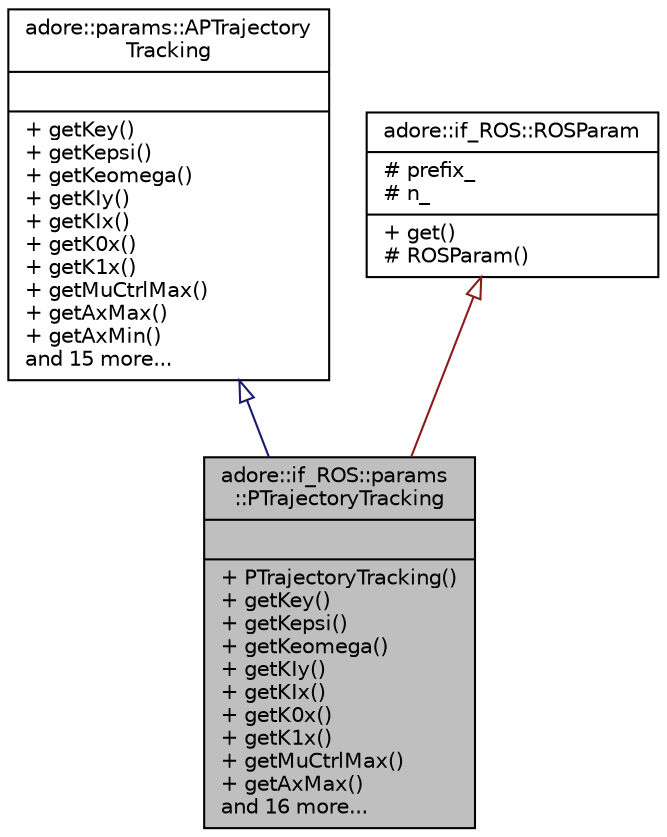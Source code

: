 digraph "adore::if_ROS::params::PTrajectoryTracking"
{
 // LATEX_PDF_SIZE
  edge [fontname="Helvetica",fontsize="10",labelfontname="Helvetica",labelfontsize="10"];
  node [fontname="Helvetica",fontsize="10",shape=record];
  Node1 [label="{adore::if_ROS::params\l::PTrajectoryTracking\n||+ PTrajectoryTracking()\l+ getKey()\l+ getKepsi()\l+ getKeomega()\l+ getKIy()\l+ getKIx()\l+ getK0x()\l+ getK1x()\l+ getMuCtrlMax()\l+ getAxMax()\land 16 more...\l}",height=0.2,width=0.4,color="black", fillcolor="grey75", style="filled", fontcolor="black",tooltip=" "];
  Node2 -> Node1 [dir="back",color="midnightblue",fontsize="10",style="solid",arrowtail="onormal",fontname="Helvetica"];
  Node2 [label="{adore::params::APTrajectory\lTracking\n||+ getKey()\l+ getKepsi()\l+ getKeomega()\l+ getKIy()\l+ getKIx()\l+ getK0x()\l+ getK1x()\l+ getMuCtrlMax()\l+ getAxMax()\l+ getAxMin()\land 15 more...\l}",height=0.2,width=0.4,color="black", fillcolor="white", style="filled",URL="$classadore_1_1params_1_1APTrajectoryTracking.html",tooltip="abstract class containing parameters to configure the behaviour of the trajactory tracking controller"];
  Node3 -> Node1 [dir="back",color="firebrick4",fontsize="10",style="solid",arrowtail="onormal",fontname="Helvetica"];
  Node3 [label="{adore::if_ROS::ROSParam\n|# prefix_\l# n_\l|+ get()\l# ROSParam()\l}",height=0.2,width=0.4,color="black", fillcolor="white", style="filled",URL="$classadore_1_1if__ROS_1_1ROSParam.html",tooltip=" "];
}
